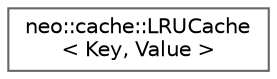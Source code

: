 digraph "Graphical Class Hierarchy"
{
 // LATEX_PDF_SIZE
  bgcolor="transparent";
  edge [fontname=Helvetica,fontsize=10,labelfontname=Helvetica,labelfontsize=10];
  node [fontname=Helvetica,fontsize=10,shape=box,height=0.2,width=0.4];
  rankdir="LR";
  Node0 [id="Node000000",label="neo::cache::LRUCache\l\< Key, Value \>",height=0.2,width=0.4,color="grey40", fillcolor="white", style="filled",URL="$classneo_1_1cache_1_1_l_r_u_cache.html",tooltip="LRU Cache implementation."];
}
